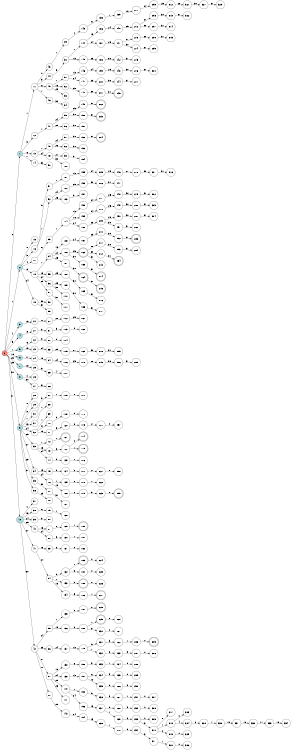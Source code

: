 digraph APTA {
__start0 [label="" shape="none"];

rankdir=LR;
size="8,5";

s0 [style="filled", color="black", fillcolor="#ff817b" shape="circle", label="0"];
s1 [style="filled", color="black", fillcolor="powderblue" shape="circle", label="1"];
s2 [style="filled", color="black", fillcolor="powderblue" shape="circle", label="2"];
s3 [style="filled", color="black", fillcolor="powderblue" shape="circle", label="3"];
s4 [style="filled", color="black", fillcolor="powderblue" shape="circle", label="4"];
s5 [style="filled", color="black", fillcolor="powderblue" shape="circle", label="5"];
s6 [style="filled", color="black", fillcolor="powderblue" shape="circle", label="6"];
s7 [style="filled", color="black", fillcolor="powderblue" shape="circle", label="7"];
s8 [style="filled", color="black", fillcolor="powderblue" shape="circle", label="8"];
s9 [style="filled", color="black", fillcolor="powderblue" shape="circle", label="9"];
s10 [style="filled", color="black", fillcolor="powderblue" shape="circle", label="10"];
s11 [style="filled", color="black", fillcolor="white" shape="circle", label="11"];
s12 [style="filled", color="black", fillcolor="white" shape="circle", label="12"];
s13 [style="filled", color="black", fillcolor="white" shape="circle", label="13"];
s14 [style="filled", color="black", fillcolor="white" shape="circle", label="14"];
s15 [style="filled", color="black", fillcolor="white" shape="circle", label="15"];
s16 [style="filled", color="black", fillcolor="white" shape="circle", label="16"];
s17 [style="filled", color="black", fillcolor="white" shape="circle", label="17"];
s18 [style="filled", color="black", fillcolor="white" shape="circle", label="18"];
s19 [style="filled", color="black", fillcolor="white" shape="circle", label="19"];
s20 [style="filled", color="black", fillcolor="white" shape="circle", label="20"];
s21 [style="filled", color="black", fillcolor="white" shape="circle", label="21"];
s22 [style="filled", color="black", fillcolor="white" shape="circle", label="22"];
s23 [style="filled", color="black", fillcolor="white" shape="circle", label="23"];
s24 [style="filled", color="black", fillcolor="white" shape="circle", label="24"];
s25 [style="filled", color="black", fillcolor="white" shape="circle", label="25"];
s26 [style="filled", color="black", fillcolor="white" shape="circle", label="26"];
s27 [style="filled", color="black", fillcolor="white" shape="circle", label="27"];
s28 [style="filled", color="black", fillcolor="white" shape="circle", label="28"];
s29 [style="filled", color="black", fillcolor="white" shape="circle", label="29"];
s30 [style="filled", color="black", fillcolor="white" shape="circle", label="30"];
s31 [style="filled", color="black", fillcolor="white" shape="circle", label="31"];
s32 [style="filled", color="black", fillcolor="white" shape="circle", label="32"];
s33 [style="filled", color="black", fillcolor="white" shape="circle", label="33"];
s34 [style="filled", color="black", fillcolor="white" shape="circle", label="34"];
s35 [style="filled", color="black", fillcolor="white" shape="circle", label="35"];
s36 [style="filled", color="black", fillcolor="white" shape="circle", label="36"];
s37 [style="filled", color="black", fillcolor="white" shape="circle", label="37"];
s38 [style="filled", color="black", fillcolor="white" shape="circle", label="38"];
s39 [style="filled", color="black", fillcolor="white" shape="circle", label="39"];
s40 [style="filled", color="black", fillcolor="white" shape="circle", label="40"];
s41 [style="filled", color="black", fillcolor="white" shape="circle", label="41"];
s42 [style="filled", color="black", fillcolor="white" shape="circle", label="42"];
s43 [style="filled", color="black", fillcolor="white" shape="circle", label="43"];
s44 [style="filled", color="black", fillcolor="white" shape="circle", label="44"];
s45 [style="filled", color="black", fillcolor="white" shape="circle", label="45"];
s46 [style="filled", color="black", fillcolor="white" shape="circle", label="46"];
s47 [style="filled", color="black", fillcolor="white" shape="circle", label="47"];
s48 [style="filled", color="black", fillcolor="white" shape="circle", label="48"];
s49 [style="filled", color="black", fillcolor="white" shape="circle", label="49"];
s50 [style="filled", color="black", fillcolor="white" shape="circle", label="50"];
s51 [style="filled", color="black", fillcolor="white" shape="circle", label="51"];
s52 [style="filled", color="black", fillcolor="white" shape="circle", label="52"];
s53 [style="filled", color="black", fillcolor="white" shape="circle", label="53"];
s54 [style="filled", color="black", fillcolor="white" shape="circle", label="54"];
s55 [style="filled", color="black", fillcolor="white" shape="circle", label="55"];
s56 [style="filled", color="black", fillcolor="white" shape="circle", label="56"];
s57 [style="filled", color="black", fillcolor="white" shape="circle", label="57"];
s58 [style="filled", color="black", fillcolor="white" shape="circle", label="58"];
s59 [style="filled", color="black", fillcolor="white" shape="circle", label="59"];
s60 [style="filled", color="black", fillcolor="white" shape="circle", label="60"];
s61 [style="filled", color="black", fillcolor="white" shape="circle", label="61"];
s62 [style="filled", color="black", fillcolor="white" shape="circle", label="62"];
s63 [style="filled", color="black", fillcolor="white" shape="circle", label="63"];
s64 [style="filled", color="black", fillcolor="white" shape="circle", label="64"];
s65 [style="filled", color="black", fillcolor="white" shape="circle", label="65"];
s66 [style="filled", color="black", fillcolor="white" shape="circle", label="66"];
s67 [style="filled", color="black", fillcolor="white" shape="circle", label="67"];
s68 [style="filled", color="black", fillcolor="white" shape="circle", label="68"];
s69 [style="filled", color="black", fillcolor="white" shape="circle", label="69"];
s70 [style="filled", color="black", fillcolor="white" shape="circle", label="70"];
s71 [style="filled", color="black", fillcolor="white" shape="circle", label="71"];
s72 [style="filled", color="black", fillcolor="white" shape="circle", label="72"];
s73 [style="filled", color="black", fillcolor="white" shape="circle", label="73"];
s74 [style="filled", color="black", fillcolor="white" shape="circle", label="74"];
s75 [style="filled", color="black", fillcolor="white" shape="circle", label="75"];
s76 [style="filled", color="black", fillcolor="white" shape="circle", label="76"];
s77 [style="filled", color="black", fillcolor="white" shape="circle", label="77"];
s78 [style="filled", color="black", fillcolor="white" shape="circle", label="78"];
s79 [style="filled", color="black", fillcolor="white" shape="circle", label="79"];
s80 [style="filled", color="black", fillcolor="white" shape="circle", label="80"];
s81 [style="filled", color="black", fillcolor="white" shape="circle", label="81"];
s82 [style="filled", color="black", fillcolor="white" shape="circle", label="82"];
s83 [style="filled", color="black", fillcolor="white" shape="circle", label="83"];
s84 [style="filled", color="black", fillcolor="white" shape="circle", label="84"];
s85 [style="filled", color="black", fillcolor="white" shape="circle", label="85"];
s86 [style="filled", color="black", fillcolor="white" shape="circle", label="86"];
s87 [style="filled", color="black", fillcolor="white" shape="circle", label="87"];
s88 [style="filled", color="black", fillcolor="white" shape="circle", label="88"];
s89 [style="filled", color="black", fillcolor="white" shape="circle", label="89"];
s90 [style="filled", color="black", fillcolor="white" shape="circle", label="90"];
s91 [style="filled", color="black", fillcolor="white" shape="circle", label="91"];
s92 [style="filled", color="black", fillcolor="white" shape="circle", label="92"];
s93 [style="filled", color="black", fillcolor="white" shape="circle", label="93"];
s94 [style="filled", color="black", fillcolor="white" shape="circle", label="94"];
s95 [style="filled", color="black", fillcolor="white" shape="circle", label="95"];
s96 [style="filled", color="black", fillcolor="white" shape="circle", label="96"];
s97 [style="filled", color="black", fillcolor="white" shape="circle", label="97"];
s98 [style="filled", color="black", fillcolor="white" shape="circle", label="98"];
s99 [style="filled", color="black", fillcolor="white" shape="circle", label="99"];
s100 [style="filled", color="black", fillcolor="white" shape="circle", label="100"];
s101 [style="filled", color="black", fillcolor="white" shape="circle", label="101"];
s102 [style="filled", color="black", fillcolor="white" shape="circle", label="102"];
s103 [style="filled", color="black", fillcolor="white" shape="circle", label="103"];
s104 [style="filled", color="black", fillcolor="white" shape="circle", label="104"];
s105 [style="filled", color="black", fillcolor="white" shape="circle", label="105"];
s106 [style="filled", color="black", fillcolor="white" shape="circle", label="106"];
s107 [style="filled", color="black", fillcolor="white" shape="circle", label="107"];
s108 [style="filled", color="black", fillcolor="white" shape="circle", label="108"];
s109 [style="filled", color="black", fillcolor="white" shape="circle", label="109"];
s110 [style="filled", color="black", fillcolor="white" shape="circle", label="110"];
s111 [style="filled", color="black", fillcolor="white" shape="circle", label="111"];
s112 [style="filled", color="black", fillcolor="white" shape="circle", label="112"];
s113 [style="filled", color="black", fillcolor="white" shape="circle", label="113"];
s114 [style="filled", color="black", fillcolor="white" shape="circle", label="114"];
s115 [style="filled", color="black", fillcolor="white" shape="circle", label="115"];
s116 [style="filled", color="black", fillcolor="white" shape="circle", label="116"];
s117 [style="filled", color="black", fillcolor="white" shape="circle", label="117"];
s118 [style="filled", color="black", fillcolor="white" shape="circle", label="118"];
s119 [style="filled", color="black", fillcolor="white" shape="circle", label="119"];
s120 [style="filled", color="black", fillcolor="white" shape="circle", label="120"];
s121 [style="rounded,filled", color="black", fillcolor="white" shape="doublecircle", label="121"];
s122 [style="filled", color="black", fillcolor="white" shape="circle", label="122"];
s123 [style="filled", color="black", fillcolor="white" shape="circle", label="123"];
s124 [style="filled", color="black", fillcolor="white" shape="circle", label="124"];
s125 [style="filled", color="black", fillcolor="white" shape="circle", label="125"];
s126 [style="filled", color="black", fillcolor="white" shape="circle", label="126"];
s127 [style="filled", color="black", fillcolor="white" shape="circle", label="127"];
s128 [style="filled", color="black", fillcolor="white" shape="circle", label="128"];
s129 [style="filled", color="black", fillcolor="white" shape="circle", label="129"];
s130 [style="filled", color="black", fillcolor="white" shape="circle", label="130"];
s131 [style="filled", color="black", fillcolor="white" shape="circle", label="131"];
s132 [style="filled", color="black", fillcolor="white" shape="circle", label="132"];
s133 [style="filled", color="black", fillcolor="white" shape="circle", label="133"];
s134 [style="filled", color="black", fillcolor="white" shape="circle", label="134"];
s135 [style="filled", color="black", fillcolor="white" shape="circle", label="135"];
s136 [style="filled", color="black", fillcolor="white" shape="circle", label="136"];
s137 [style="filled", color="black", fillcolor="white" shape="circle", label="137"];
s138 [style="filled", color="black", fillcolor="white" shape="circle", label="138"];
s139 [style="filled", color="black", fillcolor="white" shape="circle", label="139"];
s140 [style="filled", color="black", fillcolor="white" shape="circle", label="140"];
s141 [style="filled", color="black", fillcolor="white" shape="circle", label="141"];
s142 [style="filled", color="black", fillcolor="white" shape="circle", label="142"];
s143 [style="filled", color="black", fillcolor="white" shape="circle", label="143"];
s144 [style="filled", color="black", fillcolor="white" shape="circle", label="144"];
s145 [style="filled", color="black", fillcolor="white" shape="circle", label="145"];
s146 [style="filled", color="black", fillcolor="white" shape="circle", label="146"];
s147 [style="filled", color="black", fillcolor="white" shape="circle", label="147"];
s148 [style="filled", color="black", fillcolor="white" shape="circle", label="148"];
s149 [style="filled", color="black", fillcolor="white" shape="circle", label="149"];
s150 [style="filled", color="black", fillcolor="white" shape="circle", label="150"];
s151 [style="filled", color="black", fillcolor="white" shape="circle", label="151"];
s152 [style="filled", color="black", fillcolor="white" shape="circle", label="152"];
s153 [style="filled", color="black", fillcolor="white" shape="circle", label="153"];
s154 [style="filled", color="black", fillcolor="white" shape="circle", label="154"];
s155 [style="filled", color="black", fillcolor="white" shape="circle", label="155"];
s156 [style="filled", color="black", fillcolor="white" shape="circle", label="156"];
s157 [style="filled", color="black", fillcolor="white" shape="circle", label="157"];
s158 [style="filled", color="black", fillcolor="white" shape="circle", label="158"];
s159 [style="filled", color="black", fillcolor="white" shape="circle", label="159"];
s160 [style="filled", color="black", fillcolor="white" shape="circle", label="160"];
s161 [style="filled", color="black", fillcolor="white" shape="circle", label="161"];
s162 [style="rounded,filled", color="black", fillcolor="white" shape="doublecircle", label="162"];
s163 [style="filled", color="black", fillcolor="white" shape="circle", label="163"];
s164 [style="rounded,filled", color="black", fillcolor="white" shape="doublecircle", label="164"];
s165 [style="filled", color="black", fillcolor="white" shape="circle", label="165"];
s166 [style="filled", color="black", fillcolor="white" shape="circle", label="166"];
s167 [style="filled", color="black", fillcolor="white" shape="circle", label="167"];
s168 [style="filled", color="black", fillcolor="white" shape="circle", label="168"];
s169 [style="filled", color="black", fillcolor="white" shape="circle", label="169"];
s170 [style="filled", color="black", fillcolor="white" shape="circle", label="170"];
s171 [style="filled", color="black", fillcolor="white" shape="circle", label="171"];
s172 [style="filled", color="black", fillcolor="white" shape="circle", label="172"];
s173 [style="filled", color="black", fillcolor="white" shape="circle", label="173"];
s174 [style="rounded,filled", color="black", fillcolor="white" shape="doublecircle", label="174"];
s175 [style="rounded,filled", color="black", fillcolor="white" shape="doublecircle", label="175"];
s176 [style="filled", color="black", fillcolor="white" shape="circle", label="176"];
s177 [style="filled", color="black", fillcolor="white" shape="circle", label="177"];
s178 [style="filled", color="black", fillcolor="white" shape="circle", label="178"];
s179 [style="filled", color="black", fillcolor="white" shape="circle", label="179"];
s180 [style="rounded,filled", color="black", fillcolor="white" shape="doublecircle", label="180"];
s181 [style="filled", color="black", fillcolor="white" shape="circle", label="181"];
s182 [style="filled", color="black", fillcolor="white" shape="circle", label="182"];
s183 [style="rounded,filled", color="black", fillcolor="white" shape="doublecircle", label="183"];
s184 [style="filled", color="black", fillcolor="white" shape="circle", label="184"];
s185 [style="rounded,filled", color="black", fillcolor="white" shape="doublecircle", label="185"];
s186 [style="filled", color="black", fillcolor="white" shape="circle", label="186"];
s187 [style="filled", color="black", fillcolor="white" shape="circle", label="187"];
s188 [style="filled", color="black", fillcolor="white" shape="circle", label="188"];
s189 [style="filled", color="black", fillcolor="white" shape="circle", label="189"];
s190 [style="filled", color="black", fillcolor="white" shape="circle", label="190"];
s191 [style="filled", color="black", fillcolor="white" shape="circle", label="191"];
s192 [style="filled", color="black", fillcolor="white" shape="circle", label="192"];
s193 [style="filled", color="black", fillcolor="white" shape="circle", label="193"];
s194 [style="filled", color="black", fillcolor="white" shape="circle", label="194"];
s195 [style="filled", color="black", fillcolor="white" shape="circle", label="195"];
s196 [style="filled", color="black", fillcolor="white" shape="circle", label="196"];
s197 [style="filled", color="black", fillcolor="white" shape="circle", label="197"];
s198 [style="filled", color="black", fillcolor="white" shape="circle", label="198"];
s199 [style="filled", color="black", fillcolor="white" shape="circle", label="199"];
s200 [style="filled", color="black", fillcolor="white" shape="circle", label="200"];
s201 [style="filled", color="black", fillcolor="white" shape="circle", label="201"];
s202 [style="rounded,filled", color="black", fillcolor="white" shape="doublecircle", label="202"];
s203 [style="rounded,filled", color="black", fillcolor="white" shape="doublecircle", label="203"];
s204 [style="rounded,filled", color="black", fillcolor="white" shape="doublecircle", label="204"];
s205 [style="filled", color="black", fillcolor="white" shape="circle", label="205"];
s206 [style="filled", color="black", fillcolor="white" shape="circle", label="206"];
s207 [style="filled", color="black", fillcolor="white" shape="circle", label="207"];
s208 [style="filled", color="black", fillcolor="white" shape="circle", label="208"];
s209 [style="filled", color="black", fillcolor="white" shape="circle", label="209"];
s210 [style="filled", color="black", fillcolor="white" shape="circle", label="210"];
s211 [style="filled", color="black", fillcolor="white" shape="circle", label="211"];
s212 [style="filled", color="black", fillcolor="white" shape="circle", label="212"];
s213 [style="filled", color="black", fillcolor="white" shape="circle", label="213"];
s214 [style="rounded,filled", color="black", fillcolor="white" shape="doublecircle", label="214"];
s215 [style="rounded,filled", color="black", fillcolor="white" shape="doublecircle", label="215"];
s216 [style="filled", color="black", fillcolor="white" shape="circle", label="216"];
s217 [style="filled", color="black", fillcolor="white" shape="circle", label="217"];
s218 [style="filled", color="black", fillcolor="white" shape="circle", label="218"];
s219 [style="filled", color="black", fillcolor="white" shape="circle", label="219"];
s220 [style="filled", color="black", fillcolor="white" shape="circle", label="220"];
s221 [style="filled", color="black", fillcolor="white" shape="circle", label="221"];
s222 [style="filled", color="black", fillcolor="white" shape="circle", label="222"];
s223 [style="filled", color="black", fillcolor="white" shape="circle", label="223"];
s224 [style="filled", color="black", fillcolor="white" shape="circle", label="224"];
s225 [style="filled", color="black", fillcolor="white" shape="circle", label="225"];
s226 [style="filled", color="black", fillcolor="white" shape="circle", label="226"];
s227 [style="rounded,filled", color="black", fillcolor="white" shape="doublecircle", label="227"];
s228 [style="rounded,filled", color="black", fillcolor="white" shape="doublecircle", label="228"];
s229 [style="rounded,filled", color="black", fillcolor="white" shape="doublecircle", label="229"];
s230 [style="filled", color="black", fillcolor="white" shape="circle", label="230"];
s231 [style="filled", color="black", fillcolor="white" shape="circle", label="231"];
s232 [style="filled", color="black", fillcolor="white" shape="circle", label="232"];
s233 [style="filled", color="black", fillcolor="white" shape="circle", label="233"];
s234 [style="filled", color="black", fillcolor="white" shape="circle", label="234"];
s235 [style="filled", color="black", fillcolor="white" shape="circle", label="235"];
s236 [style="filled", color="black", fillcolor="white" shape="circle", label="236"];
s237 [style="filled", color="black", fillcolor="white" shape="circle", label="237"];
s238 [style="filled", color="black", fillcolor="white" shape="circle", label="238"];
s239 [style="filled", color="black", fillcolor="white" shape="circle", label="239"];
s240 [style="filled", color="black", fillcolor="white" shape="circle", label="240"];
s241 [style="filled", color="black", fillcolor="white" shape="circle", label="241"];
s242 [style="filled", color="black", fillcolor="white" shape="circle", label="242"];
s243 [style="filled", color="black", fillcolor="white" shape="circle", label="243"];
s244 [style="filled", color="black", fillcolor="white" shape="circle", label="244"];
s245 [style="rounded,filled", color="black", fillcolor="white" shape="doublecircle", label="245"];
s246 [style="filled", color="black", fillcolor="white" shape="circle", label="246"];
s247 [style="filled", color="black", fillcolor="white" shape="circle", label="247"];
s248 [style="filled", color="black", fillcolor="white" shape="circle", label="248"];
s249 [style="filled", color="black", fillcolor="white" shape="circle", label="249"];
s250 [style="filled", color="black", fillcolor="white" shape="circle", label="250"];
s251 [style="filled", color="black", fillcolor="white" shape="circle", label="251"];
s252 [style="filled", color="black", fillcolor="white" shape="circle", label="252"];
s253 [style="filled", color="black", fillcolor="white" shape="circle", label="253"];
s254 [style="rounded,filled", color="black", fillcolor="white" shape="doublecircle", label="254"];
s255 [style="filled", color="black", fillcolor="white" shape="circle", label="255"];
s256 [style="filled", color="black", fillcolor="white" shape="circle", label="256"];
s257 [style="filled", color="black", fillcolor="white" shape="circle", label="257"];
s258 [style="filled", color="black", fillcolor="white" shape="circle", label="258"];
s259 [style="rounded,filled", color="black", fillcolor="white" shape="doublecircle", label="259"];
s260 [style="filled", color="black", fillcolor="white" shape="circle", label="260"];
s261 [style="filled", color="black", fillcolor="white" shape="circle", label="261"];
s262 [style="filled", color="black", fillcolor="white" shape="circle", label="262"];
s263 [style="filled", color="black", fillcolor="white" shape="circle", label="263"];
s264 [style="filled", color="black", fillcolor="white" shape="circle", label="264"];
s265 [style="filled", color="black", fillcolor="white" shape="circle", label="265"];
s266 [style="filled", color="black", fillcolor="white" shape="circle", label="266"];
s267 [style="filled", color="black", fillcolor="white" shape="circle", label="267"];
s268 [style="filled", color="black", fillcolor="white" shape="circle", label="268"];
s269 [style="filled", color="black", fillcolor="white" shape="circle", label="269"];
s270 [style="filled", color="black", fillcolor="white" shape="circle", label="270"];
s271 [style="filled", color="black", fillcolor="white" shape="circle", label="271"];
s272 [style="filled", color="black", fillcolor="white" shape="circle", label="272"];
s273 [style="filled", color="black", fillcolor="white" shape="circle", label="273"];
s274 [style="filled", color="black", fillcolor="white" shape="circle", label="274"];
s275 [style="filled", color="black", fillcolor="white" shape="circle", label="275"];
s276 [style="filled", color="black", fillcolor="white" shape="circle", label="276"];
s277 [style="filled", color="black", fillcolor="white" shape="circle", label="277"];
s278 [style="filled", color="black", fillcolor="white" shape="circle", label="278"];
s279 [style="filled", color="black", fillcolor="white" shape="circle", label="279"];
s280 [style="filled", color="black", fillcolor="white" shape="circle", label="280"];
s281 [style="filled", color="black", fillcolor="white" shape="circle", label="281"];
s282 [style="filled", color="black", fillcolor="white" shape="circle", label="282"];
s283 [style="rounded,filled", color="black", fillcolor="white" shape="doublecircle", label="283"];
s284 [style="filled", color="black", fillcolor="white" shape="circle", label="284"];
s285 [style="filled", color="black", fillcolor="white" shape="circle", label="285"];
s286 [style="filled", color="black", fillcolor="white" shape="circle", label="286"];
s287 [style="filled", color="black", fillcolor="white" shape="circle", label="287"];
s288 [style="filled", color="black", fillcolor="white" shape="circle", label="288"];
s289 [style="filled", color="black", fillcolor="white" shape="circle", label="289"];
s290 [style="filled", color="black", fillcolor="white" shape="circle", label="290"];
s291 [style="filled", color="black", fillcolor="white" shape="circle", label="291"];
s292 [style="filled", color="black", fillcolor="white" shape="circle", label="292"];
s293 [style="filled", color="black", fillcolor="white" shape="circle", label="293"];
s294 [style="filled", color="black", fillcolor="white" shape="circle", label="294"];
s295 [style="filled", color="black", fillcolor="white" shape="circle", label="295"];
s296 [style="filled", color="black", fillcolor="white" shape="circle", label="296"];
s297 [style="filled", color="black", fillcolor="white" shape="circle", label="297"];
s298 [style="filled", color="black", fillcolor="white" shape="circle", label="298"];
s299 [style="filled", color="black", fillcolor="white" shape="circle", label="299"];
s300 [style="filled", color="black", fillcolor="white" shape="circle", label="300"];
s301 [style="filled", color="black", fillcolor="white" shape="circle", label="301"];
s302 [style="filled", color="black", fillcolor="white" shape="circle", label="302"];
s303 [style="filled", color="black", fillcolor="white" shape="circle", label="303"];
s304 [style="filled", color="black", fillcolor="white" shape="circle", label="304"];
s305 [style="rounded,filled", color="black", fillcolor="white" shape="doublecircle", label="305"];
s306 [style="filled", color="black", fillcolor="white" shape="circle", label="306"];
s307 [style="filled", color="black", fillcolor="white" shape="circle", label="307"];
s308 [style="filled", color="black", fillcolor="white" shape="circle", label="308"];
s309 [style="filled", color="black", fillcolor="white" shape="circle", label="309"];
s310 [style="filled", color="black", fillcolor="white" shape="circle", label="310"];
s311 [style="filled", color="black", fillcolor="white" shape="circle", label="311"];
s312 [style="filled", color="black", fillcolor="white" shape="circle", label="312"];
s313 [style="filled", color="black", fillcolor="white" shape="circle", label="313"];
s314 [style="filled", color="black", fillcolor="white" shape="circle", label="314"];
s315 [style="filled", color="black", fillcolor="white" shape="circle", label="315"];
s316 [style="filled", color="black", fillcolor="white" shape="circle", label="316"];
s317 [style="filled", color="black", fillcolor="white" shape="circle", label="317"];
s318 [style="filled", color="black", fillcolor="white" shape="circle", label="318"];
s319 [style="filled", color="black", fillcolor="white" shape="circle", label="319"];
s320 [style="filled", color="black", fillcolor="white" shape="circle", label="320"];
s321 [style="filled", color="black", fillcolor="white" shape="circle", label="321"];
s322 [style="filled", color="black", fillcolor="white" shape="circle", label="322"];
s323 [style="filled", color="black", fillcolor="white" shape="circle", label="323"];
s324 [style="filled", color="black", fillcolor="white" shape="circle", label="324"];
s325 [style="filled", color="black", fillcolor="white" shape="circle", label="325"];
s326 [style="filled", color="black", fillcolor="white" shape="circle", label="326"];
s327 [style="filled", color="black", fillcolor="white" shape="circle", label="327"];
s328 [style="filled", color="black", fillcolor="white" shape="circle", label="328"];
s329 [style="filled", color="black", fillcolor="white" shape="circle", label="329"];
s330 [style="filled", color="black", fillcolor="white" shape="circle", label="330"];
s331 [style="filled", color="black", fillcolor="white" shape="circle", label="331"];
s332 [style="filled", color="black", fillcolor="white" shape="circle", label="332"];
s333 [style="filled", color="black", fillcolor="white" shape="circle", label="333"];
s334 [style="filled", color="black", fillcolor="white" shape="circle", label="334"];
s0 -> s1 [label="0"];
s0 -> s2 [label="1"];
s0 -> s3 [label="4"];
s0 -> s4 [label="5"];
s0 -> s5 [label="7"];
s0 -> s6 [label="16"];
s0 -> s7 [label="23"];
s0 -> s8 [label="25"];
s0 -> s9 [label="30"];
s0 -> s10 [label="31"];
s1 -> s11 [label="1"];
s1 -> s12 [label="3"];
s1 -> s13 [label="6"];
s1 -> s14 [label="7"];
s2 -> s15 [label="0"];
s2 -> s16 [label="3"];
s2 -> s17 [label="4"];
s2 -> s18 [label="6"];
s2 -> s19 [label="24"];
s3 -> s20 [label="19"];
s4 -> s21 [label="6"];
s5 -> s22 [label="6"];
s5 -> s23 [label="13"];
s6 -> s24 [label="17"];
s7 -> s25 [label="19"];
s8 -> s26 [label="0"];
s8 -> s27 [label="30"];
s9 -> s28 [label="0"];
s9 -> s29 [label="3"];
s9 -> s30 [label="7"];
s9 -> s31 [label="13"];
s9 -> s32 [label="24"];
s9 -> s33 [label="25"];
s9 -> s34 [label="27"];
s9 -> s35 [label="29"];
s9 -> s36 [label="31"];
s10 -> s37 [label="0"];
s10 -> s38 [label="13"];
s10 -> s39 [label="24"];
s10 -> s40 [label="25"];
s10 -> s41 [label="27"];
s10 -> s42 [label="30"];
s11 -> s43 [label="0"];
s11 -> s44 [label="3"];
s11 -> s45 [label="6"];
s11 -> s46 [label="7"];
s12 -> s47 [label="7"];
s13 -> s48 [label="7"];
s13 -> s49 [label="24"];
s14 -> s50 [label="30"];
s16 -> s51 [label="6"];
s16 -> s52 [label="7"];
s17 -> s53 [label="6"];
s18 -> s54 [label="7"];
s18 -> s55 [label="13"];
s18 -> s56 [label="24"];
s18 -> s57 [label="25"];
s19 -> s58 [label="30"];
s19 -> s59 [label="31"];
s20 -> s60 [label="22"];
s21 -> s61 [label="3"];
s22 -> s62 [label="3"];
s23 -> s63 [label="24"];
s24 -> s64 [label="18"];
s25 -> s65 [label="5"];
s27 -> s66 [label="31"];
s30 -> s67 [label="3"];
s31 -> s68 [label="1"];
s32 -> s69 [label="1"];
s32 -> s70 [label="6"];
s32 -> s71 [label="13"];
s33 -> s72 [label="7"];
s33 -> s73 [label="13"];
s33 -> s74 [label="24"];
s34 -> s75 [label="13"];
s34 -> s76 [label="24"];
s35 -> s77 [label="30"];
s36 -> s78 [label="29"];
s38 -> s79 [label="6"];
s39 -> s80 [label="3"];
s40 -> s81 [label="13"];
s40 -> s82 [label="24"];
s41 -> s83 [label="13"];
s41 -> s84 [label="24"];
s42 -> s85 [label="24"];
s42 -> s86 [label="25"];
s42 -> s87 [label="27"];
s42 -> s88 [label="28"];
s43 -> s89 [label="1"];
s44 -> s90 [label="6"];
s45 -> s91 [label="7"];
s45 -> s92 [label="13"];
s45 -> s93 [label="25"];
s46 -> s94 [label="30"];
s47 -> s95 [label="24"];
s47 -> s96 [label="25"];
s48 -> s97 [label="24"];
s48 -> s98 [label="25"];
s49 -> s99 [label="27"];
s49 -> s100 [label="30"];
s51 -> s101 [label="7"];
s52 -> s102 [label="24"];
s52 -> s103 [label="25"];
s53 -> s104 [label="7"];
s54 -> s105 [label="13"];
s54 -> s106 [label="24"];
s54 -> s107 [label="25"];
s55 -> s108 [label="25"];
s56 -> s109 [label="25"];
s56 -> s110 [label="30"];
s57 -> s111 [label="31"];
s60 -> s112 [label="28"];
s61 -> s113 [label="9"];
s62 -> s114 [label="0"];
s63 -> s115 [label="25"];
s64 -> s116 [label="24"];
s65 -> s117 [label="4"];
s67 -> s118 [label="1"];
s70 -> s119 [label="3"];
s71 -> s120 [label="6"];
s72 -> s121 [label="1"];
s73 -> s122 [label="6"];
s74 -> s123 [label="6"];
s75 -> s124 [label="6"];
s76 -> s125 [label="7"];
s76 -> s126 [label="13"];
s77 -> s127 [label="31"];
s79 -> s128 [label="1"];
s81 -> s129 [label="6"];
s82 -> s130 [label="6"];
s83 -> s131 [label="6"];
s84 -> s132 [label="6"];
s84 -> s133 [label="7"];
s84 -> s134 [label="13"];
s85 -> s135 [label="7"];
s85 -> s136 [label="13"];
s86 -> s137 [label="24"];
s87 -> s138 [label="13"];
s87 -> s139 [label="24"];
s87 -> s140 [label="25"];
s87 -> s141 [label="26"];
s88 -> s142 [label="25"];
s89 -> s143 [label="4"];
s90 -> s144 [label="7"];
s90 -> s145 [label="13"];
s91 -> s146 [label="13"];
s91 -> s147 [label="24"];
s92 -> s148 [label="25"];
s95 -> s149 [label="25"];
s95 -> s150 [label="30"];
s96 -> s151 [label="30"];
s97 -> s152 [label="30"];
s98 -> s153 [label="30"];
s99 -> s154 [label="31"];
s101 -> s155 [label="13"];
s102 -> s156 [label="25"];
s103 -> s157 [label="31"];
s104 -> s158 [label="13"];
s104 -> s159 [label="18"];
s104 -> s160 [label="24"];
s105 -> s161 [label="24"];
s106 -> s162 [label="25"];
s106 -> s163 [label="30"];
s107 -> s164 [label="30"];
s108 -> s165 [label="30"];
s109 -> s166 [label="30"];
s112 -> s167 [label="29"];
s113 -> s168 [label="8"];
s115 -> s169 [label="27"];
s116 -> s170 [label="25"];
s118 -> s171 [label="0"];
s119 -> s172 [label="0"];
s120 -> s173 [label="3"];
s122 -> s174 [label="0"];
s122 -> s175 [label="1"];
s123 -> s176 [label="1"];
s124 -> s177 [label="3"];
s125 -> s178 [label="6"];
s126 -> s179 [label="6"];
s129 -> s180 [label="1"];
s130 -> s181 [label="1"];
s131 -> s182 [label="0"];
s132 -> s183 [label="1"];
s132 -> s184 [label="3"];
s133 -> s185 [label="3"];
s134 -> s186 [label="6"];
s135 -> s187 [label="3"];
s136 -> s188 [label="6"];
s137 -> s189 [label="13"];
s138 -> s190 [label="6"];
s139 -> s191 [label="13"];
s140 -> s192 [label="7"];
s140 -> s193 [label="24"];
s142 -> s194 [label="24"];
s143 -> s195 [label="6"];
s144 -> s196 [label="13"];
s144 -> s197 [label="24"];
s145 -> s198 [label="25"];
s146 -> s199 [label="24"];
s147 -> s200 [label="25"];
s148 -> s201 [label="30"];
s149 -> s202 [label="31"];
s150 -> s203 [label="31"];
s152 -> s204 [label="31"];
s155 -> s205 [label="24"];
s156 -> s206 [label="30"];
s158 -> s207 [label="24"];
s159 -> s208 [label="24"];
s160 -> s209 [label="25"];
s161 -> s210 [label="25"];
s162 -> s211 [label="28"];
s162 -> s212 [label="30"];
s162 -> s213 [label="31"];
s163 -> s214 [label="31"];
s164 -> s215 [label="31"];
s165 -> s216 [label="31"];
s166 -> s217 [label="31"];
s169 -> s218 [label="30"];
s170 -> s219 [label="28"];
s173 -> s220 [label="2"];
s177 -> s221 [label="2"];
s178 -> s222 [label="1"];
s179 -> s223 [label="3"];
s183 -> s224 [label="0"];
s184 -> s225 [label="0"];
s185 -> s226 [label="0"];
s186 -> s227 [label="1"];
s187 -> s228 [label="0"];
s188 -> s229 [label="1"];
s188 -> s230 [label="3"];
s189 -> s231 [label="6"];
s189 -> s232 [label="7"];
s190 -> s233 [label="3"];
s191 -> s234 [label="6"];
s191 -> s235 [label="12"];
s192 -> s236 [label="6"];
s193 -> s237 [label="13"];
s194 -> s238 [label="13"];
s195 -> s239 [label="7"];
s196 -> s240 [label="24"];
s197 -> s241 [label="25"];
s198 -> s242 [label="30"];
s199 -> s243 [label="25"];
s200 -> s244 [label="30"];
s201 -> s245 [label="31"];
s205 -> s246 [label="25"];
s206 -> s247 [label="31"];
s207 -> s248 [label="25"];
s208 -> s249 [label="25"];
s209 -> s250 [label="28"];
s209 -> s251 [label="30"];
s210 -> s252 [label="30"];
s211 -> s253 [label="30"];
s212 -> s254 [label="31"];
s218 -> s255 [label="31"];
s219 -> s256 [label="30"];
s220 -> s257 [label="0"];
s221 -> s258 [label="0"];
s223 -> s259 [label="0"];
s229 -> s260 [label="0"];
s230 -> s261 [label="0"];
s231 -> s262 [label="3"];
s232 -> s263 [label="6"];
s233 -> s264 [label="1"];
s234 -> s265 [label="3"];
s235 -> s266 [label="6"];
s236 -> s267 [label="3"];
s237 -> s268 [label="6"];
s237 -> s269 [label="7"];
s238 -> s270 [label="7"];
s239 -> s271 [label="18"];
s240 -> s272 [label="25"];
s241 -> s273 [label="27"];
s241 -> s274 [label="30"];
s242 -> s275 [label="31"];
s243 -> s276 [label="30"];
s244 -> s277 [label="31"];
s246 -> s278 [label="27"];
s248 -> s279 [label="30"];
s249 -> s280 [label="30"];
s250 -> s281 [label="30"];
s251 -> s282 [label="31"];
s252 -> s283 [label="31"];
s253 -> s284 [label="31"];
s256 -> s285 [label="31"];
s262 -> s286 [label="1"];
s263 -> s287 [label="3"];
s264 -> s288 [label="0"];
s265 -> s289 [label="0"];
s266 -> s290 [label="3"];
s267 -> s291 [label="1"];
s268 -> s292 [label="3"];
s269 -> s293 [label="6"];
s270 -> s294 [label="6"];
s271 -> s295 [label="24"];
s272 -> s296 [label="27"];
s272 -> s297 [label="30"];
s273 -> s298 [label="30"];
s274 -> s299 [label="31"];
s276 -> s300 [label="31"];
s278 -> s301 [label="30"];
s279 -> s302 [label="31"];
s280 -> s303 [label="31"];
s281 -> s304 [label="31"];
s286 -> s305 [label="0"];
s287 -> s306 [label="0"];
s291 -> s307 [label="0"];
s292 -> s308 [label="0"];
s293 -> s309 [label="0"];
s293 -> s310 [label="3"];
s294 -> s311 [label="3"];
s295 -> s312 [label="25"];
s296 -> s313 [label="30"];
s297 -> s314 [label="31"];
s298 -> s315 [label="31"];
s301 -> s316 [label="31"];
s310 -> s317 [label="0"];
s310 -> s318 [label="1"];
s310 -> s319 [label="2"];
s311 -> s320 [label="1"];
s312 -> s321 [label="28"];
s313 -> s322 [label="31"];
s318 -> s323 [label="0"];
s318 -> s324 [label="4"];
s319 -> s325 [label="0"];
s320 -> s326 [label="0"];
s321 -> s327 [label="30"];
s324 -> s328 [label="6"];
s327 -> s329 [label="31"];
s328 -> s330 [label="7"];
s330 -> s331 [label="18"];
s331 -> s332 [label="16"];
s332 -> s333 [label="17"];
s333 -> s334 [label="16"];

}